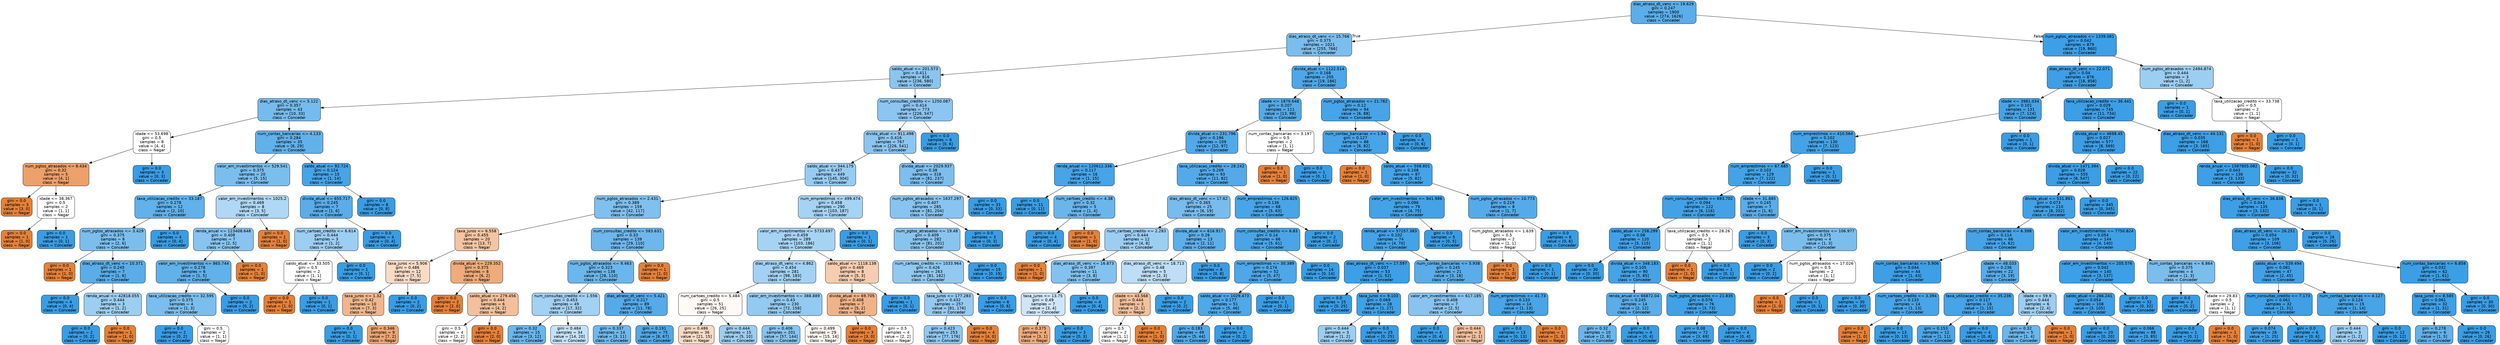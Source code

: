 digraph Tree {
node [shape=box, style="filled, rounded", color="black", fontname=helvetica] ;
edge [fontname=helvetica] ;
0 [label="dias_atraso_dt_venc <= 19.629\ngini = 0.247\nsamples = 1900\nvalue = [274, 1626]\nclass = Conceder", fillcolor="#5aaee9"] ;
1 [label="dias_atraso_dt_venc <= 15.766\ngini = 0.375\nsamples = 1021\nvalue = [255, 766]\nclass = Conceder", fillcolor="#7bbeee"] ;
0 -> 1 [labeldistance=2.5, labelangle=45, headlabel="True"] ;
2 [label="saldo_atual <= 201.573\ngini = 0.411\nsamples = 816\nvalue = [236, 580]\nclass = Conceder", fillcolor="#8ac5f0"] ;
1 -> 2 ;
3 [label="dias_atraso_dt_venc <= 5.122\ngini = 0.357\nsamples = 43\nvalue = [10, 33]\nclass = Conceder", fillcolor="#75bbed"] ;
2 -> 3 ;
4 [label="idade <= 53.698\ngini = 0.5\nsamples = 8\nvalue = [4, 4]\nclass = Negar", fillcolor="#ffffff"] ;
3 -> 4 ;
5 [label="num_pgtos_atrasados <= 8.434\ngini = 0.32\nsamples = 5\nvalue = [4, 1]\nclass = Negar", fillcolor="#eca06a"] ;
4 -> 5 ;
6 [label="gini = 0.0\nsamples = 3\nvalue = [3, 0]\nclass = Negar", fillcolor="#e58139"] ;
5 -> 6 ;
7 [label="idade <= 38.367\ngini = 0.5\nsamples = 2\nvalue = [1, 1]\nclass = Negar", fillcolor="#ffffff"] ;
5 -> 7 ;
8 [label="gini = 0.0\nsamples = 1\nvalue = [1, 0]\nclass = Negar", fillcolor="#e58139"] ;
7 -> 8 ;
9 [label="gini = 0.0\nsamples = 1\nvalue = [0, 1]\nclass = Conceder", fillcolor="#399de5"] ;
7 -> 9 ;
10 [label="gini = 0.0\nsamples = 3\nvalue = [0, 3]\nclass = Conceder", fillcolor="#399de5"] ;
4 -> 10 ;
11 [label="num_contas_bancarias <= 4.133\ngini = 0.284\nsamples = 35\nvalue = [6, 29]\nclass = Conceder", fillcolor="#62b1ea"] ;
3 -> 11 ;
12 [label="valor_em_investimentos <= 529.541\ngini = 0.375\nsamples = 20\nvalue = [5, 15]\nclass = Conceder", fillcolor="#7bbeee"] ;
11 -> 12 ;
13 [label="taxa_utilizacao_credito <= 33.187\ngini = 0.278\nsamples = 12\nvalue = [2, 10]\nclass = Conceder", fillcolor="#61b1ea"] ;
12 -> 13 ;
14 [label="num_pgtos_atrasados <= 3.429\ngini = 0.375\nsamples = 8\nvalue = [2, 6]\nclass = Conceder", fillcolor="#7bbeee"] ;
13 -> 14 ;
15 [label="gini = 0.0\nsamples = 1\nvalue = [1, 0]\nclass = Negar", fillcolor="#e58139"] ;
14 -> 15 ;
16 [label="dias_atraso_dt_venc <= 10.371\ngini = 0.245\nsamples = 7\nvalue = [1, 6]\nclass = Conceder", fillcolor="#5aade9"] ;
14 -> 16 ;
17 [label="gini = 0.0\nsamples = 4\nvalue = [0, 4]\nclass = Conceder", fillcolor="#399de5"] ;
16 -> 17 ;
18 [label="renda_anual <= 42818.055\ngini = 0.444\nsamples = 3\nvalue = [1, 2]\nclass = Conceder", fillcolor="#9ccef2"] ;
16 -> 18 ;
19 [label="gini = 0.0\nsamples = 2\nvalue = [0, 2]\nclass = Conceder", fillcolor="#399de5"] ;
18 -> 19 ;
20 [label="gini = 0.0\nsamples = 1\nvalue = [1, 0]\nclass = Negar", fillcolor="#e58139"] ;
18 -> 20 ;
21 [label="gini = 0.0\nsamples = 4\nvalue = [0, 4]\nclass = Conceder", fillcolor="#399de5"] ;
13 -> 21 ;
22 [label="valor_em_investimentos <= 1025.2\ngini = 0.469\nsamples = 8\nvalue = [3, 5]\nclass = Conceder", fillcolor="#b0d8f5"] ;
12 -> 22 ;
23 [label="renda_anual <= 123408.648\ngini = 0.408\nsamples = 7\nvalue = [2, 5]\nclass = Conceder", fillcolor="#88c4ef"] ;
22 -> 23 ;
24 [label="valor_em_investimentos <= 865.744\ngini = 0.278\nsamples = 6\nvalue = [1, 5]\nclass = Conceder", fillcolor="#61b1ea"] ;
23 -> 24 ;
25 [label="taxa_utilizacao_credito <= 32.595\ngini = 0.375\nsamples = 4\nvalue = [1, 3]\nclass = Conceder", fillcolor="#7bbeee"] ;
24 -> 25 ;
26 [label="gini = 0.0\nsamples = 2\nvalue = [0, 2]\nclass = Conceder", fillcolor="#399de5"] ;
25 -> 26 ;
27 [label="gini = 0.5\nsamples = 2\nvalue = [1, 1]\nclass = Negar", fillcolor="#ffffff"] ;
25 -> 27 ;
28 [label="gini = 0.0\nsamples = 2\nvalue = [0, 2]\nclass = Conceder", fillcolor="#399de5"] ;
24 -> 28 ;
29 [label="gini = 0.0\nsamples = 1\nvalue = [1, 0]\nclass = Negar", fillcolor="#e58139"] ;
23 -> 29 ;
30 [label="gini = 0.0\nsamples = 1\nvalue = [1, 0]\nclass = Negar", fillcolor="#e58139"] ;
22 -> 30 ;
31 [label="saldo_atual <= 92.724\ngini = 0.124\nsamples = 15\nvalue = [1, 14]\nclass = Conceder", fillcolor="#47a4e7"] ;
11 -> 31 ;
32 [label="divida_atual <= 655.717\ngini = 0.245\nsamples = 7\nvalue = [1, 6]\nclass = Conceder", fillcolor="#5aade9"] ;
31 -> 32 ;
33 [label="num_cartoes_credito <= 6.614\ngini = 0.444\nsamples = 3\nvalue = [1, 2]\nclass = Conceder", fillcolor="#9ccef2"] ;
32 -> 33 ;
34 [label="saldo_atual <= 33.505\ngini = 0.5\nsamples = 2\nvalue = [1, 1]\nclass = Negar", fillcolor="#ffffff"] ;
33 -> 34 ;
35 [label="gini = 0.0\nsamples = 1\nvalue = [1, 0]\nclass = Negar", fillcolor="#e58139"] ;
34 -> 35 ;
36 [label="gini = 0.0\nsamples = 1\nvalue = [0, 1]\nclass = Conceder", fillcolor="#399de5"] ;
34 -> 36 ;
37 [label="gini = 0.0\nsamples = 1\nvalue = [0, 1]\nclass = Conceder", fillcolor="#399de5"] ;
33 -> 37 ;
38 [label="gini = 0.0\nsamples = 4\nvalue = [0, 4]\nclass = Conceder", fillcolor="#399de5"] ;
32 -> 38 ;
39 [label="gini = 0.0\nsamples = 8\nvalue = [0, 8]\nclass = Conceder", fillcolor="#399de5"] ;
31 -> 39 ;
40 [label="num_consultas_credito <= 1250.087\ngini = 0.414\nsamples = 773\nvalue = [226, 547]\nclass = Conceder", fillcolor="#8bc5f0"] ;
2 -> 40 ;
41 [label="divida_atual <= 911.498\ngini = 0.416\nsamples = 767\nvalue = [226, 541]\nclass = Conceder", fillcolor="#8cc6f0"] ;
40 -> 41 ;
42 [label="saldo_atual <= 344.175\ngini = 0.437\nsamples = 449\nvalue = [145, 304]\nclass = Conceder", fillcolor="#97ccf1"] ;
41 -> 42 ;
43 [label="num_pgtos_atrasados <= 2.431\ngini = 0.389\nsamples = 159\nvalue = [42, 117]\nclass = Conceder", fillcolor="#80c0ee"] ;
42 -> 43 ;
44 [label="taxa_juros <= 6.558\ngini = 0.455\nsamples = 20\nvalue = [13, 7]\nclass = Negar", fillcolor="#f3c5a4"] ;
43 -> 44 ;
45 [label="taxa_juros <= 5.906\ngini = 0.486\nsamples = 12\nvalue = [7, 5]\nclass = Negar", fillcolor="#f8dbc6"] ;
44 -> 45 ;
46 [label="taxa_juros <= 1.32\ngini = 0.42\nsamples = 10\nvalue = [7, 3]\nclass = Negar", fillcolor="#f0b78e"] ;
45 -> 46 ;
47 [label="gini = 0.0\nsamples = 1\nvalue = [0, 1]\nclass = Conceder", fillcolor="#399de5"] ;
46 -> 47 ;
48 [label="gini = 0.346\nsamples = 9\nvalue = [7, 2]\nclass = Negar", fillcolor="#eca572"] ;
46 -> 48 ;
49 [label="gini = 0.0\nsamples = 2\nvalue = [0, 2]\nclass = Conceder", fillcolor="#399de5"] ;
45 -> 49 ;
50 [label="divida_atual <= 229.352\ngini = 0.375\nsamples = 8\nvalue = [6, 2]\nclass = Negar", fillcolor="#eeab7b"] ;
44 -> 50 ;
51 [label="gini = 0.0\nsamples = 2\nvalue = [2, 0]\nclass = Negar", fillcolor="#e58139"] ;
50 -> 51 ;
52 [label="saldo_atual <= 279.456\ngini = 0.444\nsamples = 6\nvalue = [4, 2]\nclass = Negar", fillcolor="#f2c09c"] ;
50 -> 52 ;
53 [label="gini = 0.5\nsamples = 4\nvalue = [2, 2]\nclass = Negar", fillcolor="#ffffff"] ;
52 -> 53 ;
54 [label="gini = 0.0\nsamples = 2\nvalue = [2, 0]\nclass = Negar", fillcolor="#e58139"] ;
52 -> 54 ;
55 [label="num_consultas_credito <= 583.631\ngini = 0.33\nsamples = 139\nvalue = [29, 110]\nclass = Conceder", fillcolor="#6db7ec"] ;
43 -> 55 ;
56 [label="num_pgtos_atrasados <= 9.463\ngini = 0.323\nsamples = 138\nvalue = [28, 110]\nclass = Conceder", fillcolor="#6bb6ec"] ;
55 -> 56 ;
57 [label="num_consultas_credito <= 1.556\ngini = 0.453\nsamples = 49\nvalue = [17, 32]\nclass = Conceder", fillcolor="#a2d1f3"] ;
56 -> 57 ;
58 [label="gini = 0.32\nsamples = 15\nvalue = [3, 12]\nclass = Conceder", fillcolor="#6ab6ec"] ;
57 -> 58 ;
59 [label="gini = 0.484\nsamples = 34\nvalue = [14, 20]\nclass = Conceder", fillcolor="#c4e2f7"] ;
57 -> 59 ;
60 [label="dias_atraso_dt_venc <= 5.421\ngini = 0.217\nsamples = 89\nvalue = [11, 78]\nclass = Conceder", fillcolor="#55abe9"] ;
56 -> 60 ;
61 [label="gini = 0.337\nsamples = 14\nvalue = [3, 11]\nclass = Conceder", fillcolor="#6fb8ec"] ;
60 -> 61 ;
62 [label="gini = 0.191\nsamples = 75\nvalue = [8, 67]\nclass = Conceder", fillcolor="#51a9e8"] ;
60 -> 62 ;
63 [label="gini = 0.0\nsamples = 1\nvalue = [1, 0]\nclass = Negar", fillcolor="#e58139"] ;
55 -> 63 ;
64 [label="num_emprestimos <= 499.474\ngini = 0.458\nsamples = 290\nvalue = [103, 187]\nclass = Conceder", fillcolor="#a6d3f3"] ;
42 -> 64 ;
65 [label="valor_em_investimentos <= 5733.697\ngini = 0.459\nsamples = 289\nvalue = [103, 186]\nclass = Conceder", fillcolor="#a7d3f3"] ;
64 -> 65 ;
66 [label="dias_atraso_dt_venc <= 4.862\ngini = 0.454\nsamples = 281\nvalue = [98, 183]\nclass = Conceder", fillcolor="#a3d1f3"] ;
65 -> 66 ;
67 [label="num_cartoes_credito <= 5.484\ngini = 0.5\nsamples = 51\nvalue = [26, 25]\nclass = Negar", fillcolor="#fefaf7"] ;
66 -> 67 ;
68 [label="gini = 0.486\nsamples = 36\nvalue = [21, 15]\nclass = Negar", fillcolor="#f8dbc6"] ;
67 -> 68 ;
69 [label="gini = 0.444\nsamples = 15\nvalue = [5, 10]\nclass = Conceder", fillcolor="#9ccef2"] ;
67 -> 69 ;
70 [label="valor_em_investimentos <= 388.889\ngini = 0.43\nsamples = 230\nvalue = [72, 158]\nclass = Conceder", fillcolor="#93caf1"] ;
66 -> 70 ;
71 [label="gini = 0.406\nsamples = 201\nvalue = [57, 144]\nclass = Conceder", fillcolor="#87c4ef"] ;
70 -> 71 ;
72 [label="gini = 0.499\nsamples = 29\nvalue = [15, 14]\nclass = Negar", fillcolor="#fdf7f2"] ;
70 -> 72 ;
73 [label="saldo_atual <= 1118.138\ngini = 0.469\nsamples = 8\nvalue = [5, 3]\nclass = Negar", fillcolor="#f5cdb0"] ;
65 -> 73 ;
74 [label="divida_atual <= 69.705\ngini = 0.408\nsamples = 7\nvalue = [5, 2]\nclass = Negar", fillcolor="#efb388"] ;
73 -> 74 ;
75 [label="gini = 0.0\nsamples = 3\nvalue = [3, 0]\nclass = Negar", fillcolor="#e58139"] ;
74 -> 75 ;
76 [label="gini = 0.5\nsamples = 4\nvalue = [2, 2]\nclass = Negar", fillcolor="#ffffff"] ;
74 -> 76 ;
77 [label="gini = 0.0\nsamples = 1\nvalue = [0, 1]\nclass = Conceder", fillcolor="#399de5"] ;
73 -> 77 ;
78 [label="gini = 0.0\nsamples = 1\nvalue = [0, 1]\nclass = Conceder", fillcolor="#399de5"] ;
64 -> 78 ;
79 [label="divida_atual <= 2029.937\ngini = 0.38\nsamples = 318\nvalue = [81, 237]\nclass = Conceder", fillcolor="#7dbeee"] ;
41 -> 79 ;
80 [label="num_pgtos_atrasados <= 1637.297\ngini = 0.407\nsamples = 285\nvalue = [81, 204]\nclass = Conceder", fillcolor="#88c4ef"] ;
79 -> 80 ;
81 [label="num_pgtos_atrasados <= 19.48\ngini = 0.409\nsamples = 282\nvalue = [81, 201]\nclass = Conceder", fillcolor="#89c4ef"] ;
80 -> 81 ;
82 [label="num_cartoes_credito <= 1033.964\ngini = 0.426\nsamples = 263\nvalue = [81, 182]\nclass = Conceder", fillcolor="#91c9f1"] ;
81 -> 82 ;
83 [label="taxa_juros <= 177.283\ngini = 0.432\nsamples = 257\nvalue = [81, 176]\nclass = Conceder", fillcolor="#94caf1"] ;
82 -> 83 ;
84 [label="gini = 0.423\nsamples = 253\nvalue = [77, 176]\nclass = Conceder", fillcolor="#90c8f0"] ;
83 -> 84 ;
85 [label="gini = 0.0\nsamples = 4\nvalue = [4, 0]\nclass = Negar", fillcolor="#e58139"] ;
83 -> 85 ;
86 [label="gini = 0.0\nsamples = 6\nvalue = [0, 6]\nclass = Conceder", fillcolor="#399de5"] ;
82 -> 86 ;
87 [label="gini = 0.0\nsamples = 19\nvalue = [0, 19]\nclass = Conceder", fillcolor="#399de5"] ;
81 -> 87 ;
88 [label="gini = 0.0\nsamples = 3\nvalue = [0, 3]\nclass = Conceder", fillcolor="#399de5"] ;
80 -> 88 ;
89 [label="gini = 0.0\nsamples = 33\nvalue = [0, 33]\nclass = Conceder", fillcolor="#399de5"] ;
79 -> 89 ;
90 [label="gini = 0.0\nsamples = 6\nvalue = [0, 6]\nclass = Conceder", fillcolor="#399de5"] ;
40 -> 90 ;
91 [label="divida_atual <= 1122.514\ngini = 0.168\nsamples = 205\nvalue = [19, 186]\nclass = Conceder", fillcolor="#4da7e8"] ;
1 -> 91 ;
92 [label="idade <= 1879.648\ngini = 0.207\nsamples = 111\nvalue = [13, 98]\nclass = Conceder", fillcolor="#53aae8"] ;
91 -> 92 ;
93 [label="divida_atual <= 231.796\ngini = 0.196\nsamples = 109\nvalue = [12, 97]\nclass = Conceder", fillcolor="#51a9e8"] ;
92 -> 93 ;
94 [label="renda_anual <= 120612.336\ngini = 0.117\nsamples = 16\nvalue = [1, 15]\nclass = Conceder", fillcolor="#46a4e7"] ;
93 -> 94 ;
95 [label="gini = 0.0\nsamples = 11\nvalue = [0, 11]\nclass = Conceder", fillcolor="#399de5"] ;
94 -> 95 ;
96 [label="num_cartoes_credito <= 4.38\ngini = 0.32\nsamples = 5\nvalue = [1, 4]\nclass = Conceder", fillcolor="#6ab6ec"] ;
94 -> 96 ;
97 [label="gini = 0.0\nsamples = 4\nvalue = [0, 4]\nclass = Conceder", fillcolor="#399de5"] ;
96 -> 97 ;
98 [label="gini = 0.0\nsamples = 1\nvalue = [1, 0]\nclass = Negar", fillcolor="#e58139"] ;
96 -> 98 ;
99 [label="taxa_utilizacao_credito <= 28.242\ngini = 0.209\nsamples = 93\nvalue = [11, 82]\nclass = Conceder", fillcolor="#54aae8"] ;
93 -> 99 ;
100 [label="dias_atraso_dt_venc <= 17.62\ngini = 0.365\nsamples = 25\nvalue = [6, 19]\nclass = Conceder", fillcolor="#78bced"] ;
99 -> 100 ;
101 [label="num_cartoes_credito <= 2.283\ngini = 0.444\nsamples = 12\nvalue = [4, 8]\nclass = Conceder", fillcolor="#9ccef2"] ;
100 -> 101 ;
102 [label="gini = 0.0\nsamples = 1\nvalue = [1, 0]\nclass = Negar", fillcolor="#e58139"] ;
101 -> 102 ;
103 [label="dias_atraso_dt_venc <= 16.873\ngini = 0.397\nsamples = 11\nvalue = [3, 8]\nclass = Conceder", fillcolor="#83c2ef"] ;
101 -> 103 ;
104 [label="taxa_juros <= 13.75\ngini = 0.49\nsamples = 7\nvalue = [3, 4]\nclass = Conceder", fillcolor="#cee6f8"] ;
103 -> 104 ;
105 [label="gini = 0.375\nsamples = 4\nvalue = [3, 1]\nclass = Negar", fillcolor="#eeab7b"] ;
104 -> 105 ;
106 [label="gini = 0.0\nsamples = 3\nvalue = [0, 3]\nclass = Conceder", fillcolor="#399de5"] ;
104 -> 106 ;
107 [label="gini = 0.0\nsamples = 4\nvalue = [0, 4]\nclass = Conceder", fillcolor="#399de5"] ;
103 -> 107 ;
108 [label="divida_atual <= 616.917\ngini = 0.26\nsamples = 13\nvalue = [2, 11]\nclass = Conceder", fillcolor="#5dafea"] ;
100 -> 108 ;
109 [label="dias_atraso_dt_venc <= 18.713\ngini = 0.48\nsamples = 5\nvalue = [2, 3]\nclass = Conceder", fillcolor="#bddef6"] ;
108 -> 109 ;
110 [label="idade <= 43.568\ngini = 0.444\nsamples = 3\nvalue = [2, 1]\nclass = Negar", fillcolor="#f2c09c"] ;
109 -> 110 ;
111 [label="gini = 0.5\nsamples = 2\nvalue = [1, 1]\nclass = Negar", fillcolor="#ffffff"] ;
110 -> 111 ;
112 [label="gini = 0.0\nsamples = 1\nvalue = [1, 0]\nclass = Negar", fillcolor="#e58139"] ;
110 -> 112 ;
113 [label="gini = 0.0\nsamples = 2\nvalue = [0, 2]\nclass = Conceder", fillcolor="#399de5"] ;
109 -> 113 ;
114 [label="gini = 0.0\nsamples = 8\nvalue = [0, 8]\nclass = Conceder", fillcolor="#399de5"] ;
108 -> 114 ;
115 [label="num_emprestimos <= 126.825\ngini = 0.136\nsamples = 68\nvalue = [5, 63]\nclass = Conceder", fillcolor="#49a5e7"] ;
99 -> 115 ;
116 [label="num_consultas_credito <= 6.83\ngini = 0.14\nsamples = 66\nvalue = [5, 61]\nclass = Conceder", fillcolor="#49a5e7"] ;
115 -> 116 ;
117 [label="num_emprestimos <= 30.389\ngini = 0.174\nsamples = 52\nvalue = [5, 47]\nclass = Conceder", fillcolor="#4ea7e8"] ;
116 -> 117 ;
118 [label="saldo_atual <= 1029.473\ngini = 0.177\nsamples = 51\nvalue = [5, 46]\nclass = Conceder", fillcolor="#4fa8e8"] ;
117 -> 118 ;
119 [label="gini = 0.183\nsamples = 49\nvalue = [5, 44]\nclass = Conceder", fillcolor="#50a8e8"] ;
118 -> 119 ;
120 [label="gini = 0.0\nsamples = 2\nvalue = [0, 2]\nclass = Conceder", fillcolor="#399de5"] ;
118 -> 120 ;
121 [label="gini = 0.0\nsamples = 1\nvalue = [0, 1]\nclass = Conceder", fillcolor="#399de5"] ;
117 -> 121 ;
122 [label="gini = 0.0\nsamples = 14\nvalue = [0, 14]\nclass = Conceder", fillcolor="#399de5"] ;
116 -> 122 ;
123 [label="gini = 0.0\nsamples = 2\nvalue = [0, 2]\nclass = Conceder", fillcolor="#399de5"] ;
115 -> 123 ;
124 [label="num_contas_bancarias <= 3.197\ngini = 0.5\nsamples = 2\nvalue = [1, 1]\nclass = Negar", fillcolor="#ffffff"] ;
92 -> 124 ;
125 [label="gini = 0.0\nsamples = 1\nvalue = [1, 0]\nclass = Negar", fillcolor="#e58139"] ;
124 -> 125 ;
126 [label="gini = 0.0\nsamples = 1\nvalue = [0, 1]\nclass = Conceder", fillcolor="#399de5"] ;
124 -> 126 ;
127 [label="num_pgtos_atrasados <= 21.762\ngini = 0.12\nsamples = 94\nvalue = [6, 88]\nclass = Conceder", fillcolor="#46a4e7"] ;
91 -> 127 ;
128 [label="num_contas_bancarias <= 1.94\ngini = 0.127\nsamples = 88\nvalue = [6, 82]\nclass = Conceder", fillcolor="#47a4e7"] ;
127 -> 128 ;
129 [label="gini = 0.0\nsamples = 1\nvalue = [1, 0]\nclass = Negar", fillcolor="#e58139"] ;
128 -> 129 ;
130 [label="saldo_atual <= 508.801\ngini = 0.108\nsamples = 87\nvalue = [5, 82]\nclass = Conceder", fillcolor="#45a3e7"] ;
128 -> 130 ;
131 [label="valor_em_investimentos <= 841.986\ngini = 0.096\nsamples = 79\nvalue = [4, 75]\nclass = Conceder", fillcolor="#44a2e6"] ;
130 -> 131 ;
132 [label="renda_anual <= 57257.383\ngini = 0.102\nsamples = 74\nvalue = [4, 70]\nclass = Conceder", fillcolor="#44a3e6"] ;
131 -> 132 ;
133 [label="dias_atraso_dt_venc <= 17.597\ngini = 0.037\nsamples = 53\nvalue = [1, 52]\nclass = Conceder", fillcolor="#3d9fe6"] ;
132 -> 133 ;
134 [label="gini = 0.0\nsamples = 25\nvalue = [0, 25]\nclass = Conceder", fillcolor="#399de5"] ;
133 -> 134 ;
135 [label="taxa_juros <= 9.103\ngini = 0.069\nsamples = 28\nvalue = [1, 27]\nclass = Conceder", fillcolor="#40a1e6"] ;
133 -> 135 ;
136 [label="gini = 0.444\nsamples = 3\nvalue = [1, 2]\nclass = Conceder", fillcolor="#9ccef2"] ;
135 -> 136 ;
137 [label="gini = 0.0\nsamples = 25\nvalue = [0, 25]\nclass = Conceder", fillcolor="#399de5"] ;
135 -> 137 ;
138 [label="num_contas_bancarias <= 5.938\ngini = 0.245\nsamples = 21\nvalue = [3, 18]\nclass = Conceder", fillcolor="#5aade9"] ;
132 -> 138 ;
139 [label="valor_em_investimentos <= 617.185\ngini = 0.408\nsamples = 7\nvalue = [2, 5]\nclass = Conceder", fillcolor="#88c4ef"] ;
138 -> 139 ;
140 [label="gini = 0.0\nsamples = 4\nvalue = [0, 4]\nclass = Conceder", fillcolor="#399de5"] ;
139 -> 140 ;
141 [label="gini = 0.444\nsamples = 3\nvalue = [2, 1]\nclass = Negar", fillcolor="#f2c09c"] ;
139 -> 141 ;
142 [label="num_emprestimos <= 41.73\ngini = 0.133\nsamples = 14\nvalue = [1, 13]\nclass = Conceder", fillcolor="#48a5e7"] ;
138 -> 142 ;
143 [label="gini = 0.0\nsamples = 13\nvalue = [0, 13]\nclass = Conceder", fillcolor="#399de5"] ;
142 -> 143 ;
144 [label="gini = 0.0\nsamples = 1\nvalue = [1, 0]\nclass = Negar", fillcolor="#e58139"] ;
142 -> 144 ;
145 [label="gini = 0.0\nsamples = 5\nvalue = [0, 5]\nclass = Conceder", fillcolor="#399de5"] ;
131 -> 145 ;
146 [label="num_pgtos_atrasados <= 10.773\ngini = 0.219\nsamples = 8\nvalue = [1, 7]\nclass = Conceder", fillcolor="#55abe9"] ;
130 -> 146 ;
147 [label="num_pgtos_atrasados <= 1.639\ngini = 0.5\nsamples = 2\nvalue = [1, 1]\nclass = Negar", fillcolor="#ffffff"] ;
146 -> 147 ;
148 [label="gini = 0.0\nsamples = 1\nvalue = [1, 0]\nclass = Negar", fillcolor="#e58139"] ;
147 -> 148 ;
149 [label="gini = 0.0\nsamples = 1\nvalue = [0, 1]\nclass = Conceder", fillcolor="#399de5"] ;
147 -> 149 ;
150 [label="gini = 0.0\nsamples = 6\nvalue = [0, 6]\nclass = Conceder", fillcolor="#399de5"] ;
146 -> 150 ;
151 [label="gini = 0.0\nsamples = 6\nvalue = [0, 6]\nclass = Conceder", fillcolor="#399de5"] ;
127 -> 151 ;
152 [label="num_pgtos_atrasados <= 1339.081\ngini = 0.042\nsamples = 879\nvalue = [19, 860]\nclass = Conceder", fillcolor="#3d9fe6"] ;
0 -> 152 [labeldistance=2.5, labelangle=-45, headlabel="False"] ;
153 [label="dias_atraso_dt_venc <= 22.071\ngini = 0.04\nsamples = 876\nvalue = [18, 858]\nclass = Conceder", fillcolor="#3d9fe6"] ;
152 -> 153 ;
154 [label="idade <= 3981.034\ngini = 0.101\nsamples = 131\nvalue = [7, 124]\nclass = Conceder", fillcolor="#44a3e6"] ;
153 -> 154 ;
155 [label="num_emprestimos <= 410.564\ngini = 0.102\nsamples = 130\nvalue = [7, 123]\nclass = Conceder", fillcolor="#44a3e6"] ;
154 -> 155 ;
156 [label="num_emprestimos <= 67.685\ngini = 0.103\nsamples = 129\nvalue = [7, 122]\nclass = Conceder", fillcolor="#44a3e6"] ;
155 -> 156 ;
157 [label="num_consultas_credito <= 693.702\ngini = 0.094\nsamples = 122\nvalue = [6, 116]\nclass = Conceder", fillcolor="#43a2e6"] ;
156 -> 157 ;
158 [label="saldo_atual <= 258.299\ngini = 0.08\nsamples = 120\nvalue = [5, 115]\nclass = Conceder", fillcolor="#42a1e6"] ;
157 -> 158 ;
159 [label="gini = 0.0\nsamples = 30\nvalue = [0, 30]\nclass = Conceder", fillcolor="#399de5"] ;
158 -> 159 ;
160 [label="divida_atual <= 348.183\ngini = 0.105\nsamples = 90\nvalue = [5, 85]\nclass = Conceder", fillcolor="#45a3e7"] ;
158 -> 160 ;
161 [label="renda_anual <= 66872.04\ngini = 0.245\nsamples = 14\nvalue = [2, 12]\nclass = Conceder", fillcolor="#5aade9"] ;
160 -> 161 ;
162 [label="gini = 0.32\nsamples = 10\nvalue = [2, 8]\nclass = Conceder", fillcolor="#6ab6ec"] ;
161 -> 162 ;
163 [label="gini = 0.0\nsamples = 4\nvalue = [0, 4]\nclass = Conceder", fillcolor="#399de5"] ;
161 -> 163 ;
164 [label="num_pgtos_atrasados <= 21.835\ngini = 0.076\nsamples = 76\nvalue = [3, 73]\nclass = Conceder", fillcolor="#41a1e6"] ;
160 -> 164 ;
165 [label="gini = 0.08\nsamples = 72\nvalue = [3, 69]\nclass = Conceder", fillcolor="#42a1e6"] ;
164 -> 165 ;
166 [label="gini = 0.0\nsamples = 4\nvalue = [0, 4]\nclass = Conceder", fillcolor="#399de5"] ;
164 -> 166 ;
167 [label="taxa_utilizacao_credito <= 28.26\ngini = 0.5\nsamples = 2\nvalue = [1, 1]\nclass = Negar", fillcolor="#ffffff"] ;
157 -> 167 ;
168 [label="gini = 0.0\nsamples = 1\nvalue = [1, 0]\nclass = Negar", fillcolor="#e58139"] ;
167 -> 168 ;
169 [label="gini = 0.0\nsamples = 1\nvalue = [0, 1]\nclass = Conceder", fillcolor="#399de5"] ;
167 -> 169 ;
170 [label="idade <= 31.885\ngini = 0.245\nsamples = 7\nvalue = [1, 6]\nclass = Conceder", fillcolor="#5aade9"] ;
156 -> 170 ;
171 [label="gini = 0.0\nsamples = 3\nvalue = [0, 3]\nclass = Conceder", fillcolor="#399de5"] ;
170 -> 171 ;
172 [label="valor_em_investimentos <= 106.977\ngini = 0.375\nsamples = 4\nvalue = [1, 3]\nclass = Conceder", fillcolor="#7bbeee"] ;
170 -> 172 ;
173 [label="gini = 0.0\nsamples = 2\nvalue = [0, 2]\nclass = Conceder", fillcolor="#399de5"] ;
172 -> 173 ;
174 [label="num_pgtos_atrasados <= 17.026\ngini = 0.5\nsamples = 2\nvalue = [1, 1]\nclass = Negar", fillcolor="#ffffff"] ;
172 -> 174 ;
175 [label="gini = 0.0\nsamples = 1\nvalue = [1, 0]\nclass = Negar", fillcolor="#e58139"] ;
174 -> 175 ;
176 [label="gini = 0.0\nsamples = 1\nvalue = [0, 1]\nclass = Conceder", fillcolor="#399de5"] ;
174 -> 176 ;
177 [label="gini = 0.0\nsamples = 1\nvalue = [0, 1]\nclass = Conceder", fillcolor="#399de5"] ;
155 -> 177 ;
178 [label="gini = 0.0\nsamples = 1\nvalue = [0, 1]\nclass = Conceder", fillcolor="#399de5"] ;
154 -> 178 ;
179 [label="taxa_utilizacao_credito <= 36.441\ngini = 0.029\nsamples = 745\nvalue = [11, 734]\nclass = Conceder", fillcolor="#3c9ee5"] ;
153 -> 179 ;
180 [label="divida_atual <= 4698.45\ngini = 0.027\nsamples = 577\nvalue = [8, 569]\nclass = Conceder", fillcolor="#3c9ee5"] ;
179 -> 180 ;
181 [label="divida_atual <= 1471.394\ngini = 0.028\nsamples = 555\nvalue = [8, 547]\nclass = Conceder", fillcolor="#3c9ee5"] ;
180 -> 181 ;
182 [label="divida_atual <= 531.861\ngini = 0.073\nsamples = 210\nvalue = [8, 202]\nclass = Conceder", fillcolor="#41a1e6"] ;
181 -> 182 ;
183 [label="num_contas_bancarias <= 6.398\ngini = 0.114\nsamples = 66\nvalue = [4, 62]\nclass = Conceder", fillcolor="#46a3e7"] ;
182 -> 183 ;
184 [label="num_contas_bancarias <= 5.906\ngini = 0.044\nsamples = 44\nvalue = [1, 43]\nclass = Conceder", fillcolor="#3e9fe6"] ;
183 -> 184 ;
185 [label="gini = 0.0\nsamples = 30\nvalue = [0, 30]\nclass = Conceder", fillcolor="#399de5"] ;
184 -> 185 ;
186 [label="num_cartoes_credito <= 3.394\ngini = 0.133\nsamples = 14\nvalue = [1, 13]\nclass = Conceder", fillcolor="#48a5e7"] ;
184 -> 186 ;
187 [label="gini = 0.0\nsamples = 1\nvalue = [1, 0]\nclass = Negar", fillcolor="#e58139"] ;
186 -> 187 ;
188 [label="gini = 0.0\nsamples = 13\nvalue = [0, 13]\nclass = Conceder", fillcolor="#399de5"] ;
186 -> 188 ;
189 [label="idade <= 48.033\ngini = 0.236\nsamples = 22\nvalue = [3, 19]\nclass = Conceder", fillcolor="#58ace9"] ;
183 -> 189 ;
190 [label="taxa_utilizacao_credito <= 35.236\ngini = 0.117\nsamples = 16\nvalue = [1, 15]\nclass = Conceder", fillcolor="#46a4e7"] ;
189 -> 190 ;
191 [label="gini = 0.153\nsamples = 12\nvalue = [1, 11]\nclass = Conceder", fillcolor="#4ba6e7"] ;
190 -> 191 ;
192 [label="gini = 0.0\nsamples = 4\nvalue = [0, 4]\nclass = Conceder", fillcolor="#399de5"] ;
190 -> 192 ;
193 [label="idade <= 59.9\ngini = 0.444\nsamples = 6\nvalue = [2, 4]\nclass = Conceder", fillcolor="#9ccef2"] ;
189 -> 193 ;
194 [label="gini = 0.32\nsamples = 5\nvalue = [1, 4]\nclass = Conceder", fillcolor="#6ab6ec"] ;
193 -> 194 ;
195 [label="gini = 0.0\nsamples = 1\nvalue = [1, 0]\nclass = Negar", fillcolor="#e58139"] ;
193 -> 195 ;
196 [label="valor_em_investimentos <= 7750.824\ngini = 0.054\nsamples = 144\nvalue = [4, 140]\nclass = Conceder", fillcolor="#3fa0e6"] ;
182 -> 196 ;
197 [label="valor_em_investimentos <= 205.576\ngini = 0.042\nsamples = 140\nvalue = [3, 137]\nclass = Conceder", fillcolor="#3d9fe6"] ;
196 -> 197 ;
198 [label="saldo_atual <= 266.241\ngini = 0.054\nsamples = 108\nvalue = [3, 105]\nclass = Conceder", fillcolor="#3fa0e6"] ;
197 -> 198 ;
199 [label="gini = 0.0\nsamples = 20\nvalue = [0, 20]\nclass = Conceder", fillcolor="#399de5"] ;
198 -> 199 ;
200 [label="gini = 0.066\nsamples = 88\nvalue = [3, 85]\nclass = Conceder", fillcolor="#40a0e6"] ;
198 -> 200 ;
201 [label="gini = 0.0\nsamples = 32\nvalue = [0, 32]\nclass = Conceder", fillcolor="#399de5"] ;
197 -> 201 ;
202 [label="num_contas_bancarias <= 6.864\ngini = 0.375\nsamples = 4\nvalue = [1, 3]\nclass = Conceder", fillcolor="#7bbeee"] ;
196 -> 202 ;
203 [label="gini = 0.0\nsamples = 2\nvalue = [0, 2]\nclass = Conceder", fillcolor="#399de5"] ;
202 -> 203 ;
204 [label="idade <= 29.83\ngini = 0.5\nsamples = 2\nvalue = [1, 1]\nclass = Negar", fillcolor="#ffffff"] ;
202 -> 204 ;
205 [label="gini = 0.0\nsamples = 1\nvalue = [0, 1]\nclass = Conceder", fillcolor="#399de5"] ;
204 -> 205 ;
206 [label="gini = 0.0\nsamples = 1\nvalue = [1, 0]\nclass = Negar", fillcolor="#e58139"] ;
204 -> 206 ;
207 [label="gini = 0.0\nsamples = 345\nvalue = [0, 345]\nclass = Conceder", fillcolor="#399de5"] ;
181 -> 207 ;
208 [label="gini = 0.0\nsamples = 22\nvalue = [0, 22]\nclass = Conceder", fillcolor="#399de5"] ;
180 -> 208 ;
209 [label="dias_atraso_dt_venc <= 44.131\ngini = 0.035\nsamples = 168\nvalue = [3, 165]\nclass = Conceder", fillcolor="#3d9fe5"] ;
179 -> 209 ;
210 [label="renda_anual <= 1587805.082\ngini = 0.043\nsamples = 136\nvalue = [3, 133]\nclass = Conceder", fillcolor="#3d9fe6"] ;
209 -> 210 ;
211 [label="dias_atraso_dt_venc <= 36.838\ngini = 0.043\nsamples = 135\nvalue = [3, 132]\nclass = Conceder", fillcolor="#3d9fe6"] ;
210 -> 211 ;
212 [label="dias_atraso_dt_venc <= 26.251\ngini = 0.054\nsamples = 109\nvalue = [3, 106]\nclass = Conceder", fillcolor="#3fa0e6"] ;
211 -> 212 ;
213 [label="saldo_atual <= 539.494\ngini = 0.081\nsamples = 47\nvalue = [2, 45]\nclass = Conceder", fillcolor="#42a1e6"] ;
212 -> 213 ;
214 [label="num_consultas_credito <= 7.173\ngini = 0.061\nsamples = 32\nvalue = [1, 31]\nclass = Conceder", fillcolor="#3fa0e6"] ;
213 -> 214 ;
215 [label="gini = 0.074\nsamples = 26\nvalue = [1, 25]\nclass = Conceder", fillcolor="#41a1e6"] ;
214 -> 215 ;
216 [label="gini = 0.0\nsamples = 6\nvalue = [0, 6]\nclass = Conceder", fillcolor="#399de5"] ;
214 -> 216 ;
217 [label="num_contas_bancarias <= 4.127\ngini = 0.124\nsamples = 15\nvalue = [1, 14]\nclass = Conceder", fillcolor="#47a4e7"] ;
213 -> 217 ;
218 [label="gini = 0.444\nsamples = 3\nvalue = [1, 2]\nclass = Conceder", fillcolor="#9ccef2"] ;
217 -> 218 ;
219 [label="gini = 0.0\nsamples = 12\nvalue = [0, 12]\nclass = Conceder", fillcolor="#399de5"] ;
217 -> 219 ;
220 [label="num_contas_bancarias <= 6.858\ngini = 0.032\nsamples = 62\nvalue = [1, 61]\nclass = Conceder", fillcolor="#3c9fe5"] ;
212 -> 220 ;
221 [label="taxa_juros <= 8.585\ngini = 0.061\nsamples = 32\nvalue = [1, 31]\nclass = Conceder", fillcolor="#3fa0e6"] ;
220 -> 221 ;
222 [label="gini = 0.278\nsamples = 6\nvalue = [1, 5]\nclass = Conceder", fillcolor="#61b1ea"] ;
221 -> 222 ;
223 [label="gini = 0.0\nsamples = 26\nvalue = [0, 26]\nclass = Conceder", fillcolor="#399de5"] ;
221 -> 223 ;
224 [label="gini = 0.0\nsamples = 30\nvalue = [0, 30]\nclass = Conceder", fillcolor="#399de5"] ;
220 -> 224 ;
225 [label="gini = 0.0\nsamples = 26\nvalue = [0, 26]\nclass = Conceder", fillcolor="#399de5"] ;
211 -> 225 ;
226 [label="gini = 0.0\nsamples = 1\nvalue = [0, 1]\nclass = Conceder", fillcolor="#399de5"] ;
210 -> 226 ;
227 [label="gini = 0.0\nsamples = 32\nvalue = [0, 32]\nclass = Conceder", fillcolor="#399de5"] ;
209 -> 227 ;
228 [label="num_pgtos_atrasados <= 2494.874\ngini = 0.444\nsamples = 3\nvalue = [1, 2]\nclass = Conceder", fillcolor="#9ccef2"] ;
152 -> 228 ;
229 [label="gini = 0.0\nsamples = 1\nvalue = [0, 1]\nclass = Conceder", fillcolor="#399de5"] ;
228 -> 229 ;
230 [label="taxa_utilizacao_credito <= 33.738\ngini = 0.5\nsamples = 2\nvalue = [1, 1]\nclass = Negar", fillcolor="#ffffff"] ;
228 -> 230 ;
231 [label="gini = 0.0\nsamples = 1\nvalue = [1, 0]\nclass = Negar", fillcolor="#e58139"] ;
230 -> 231 ;
232 [label="gini = 0.0\nsamples = 1\nvalue = [0, 1]\nclass = Conceder", fillcolor="#399de5"] ;
230 -> 232 ;
}